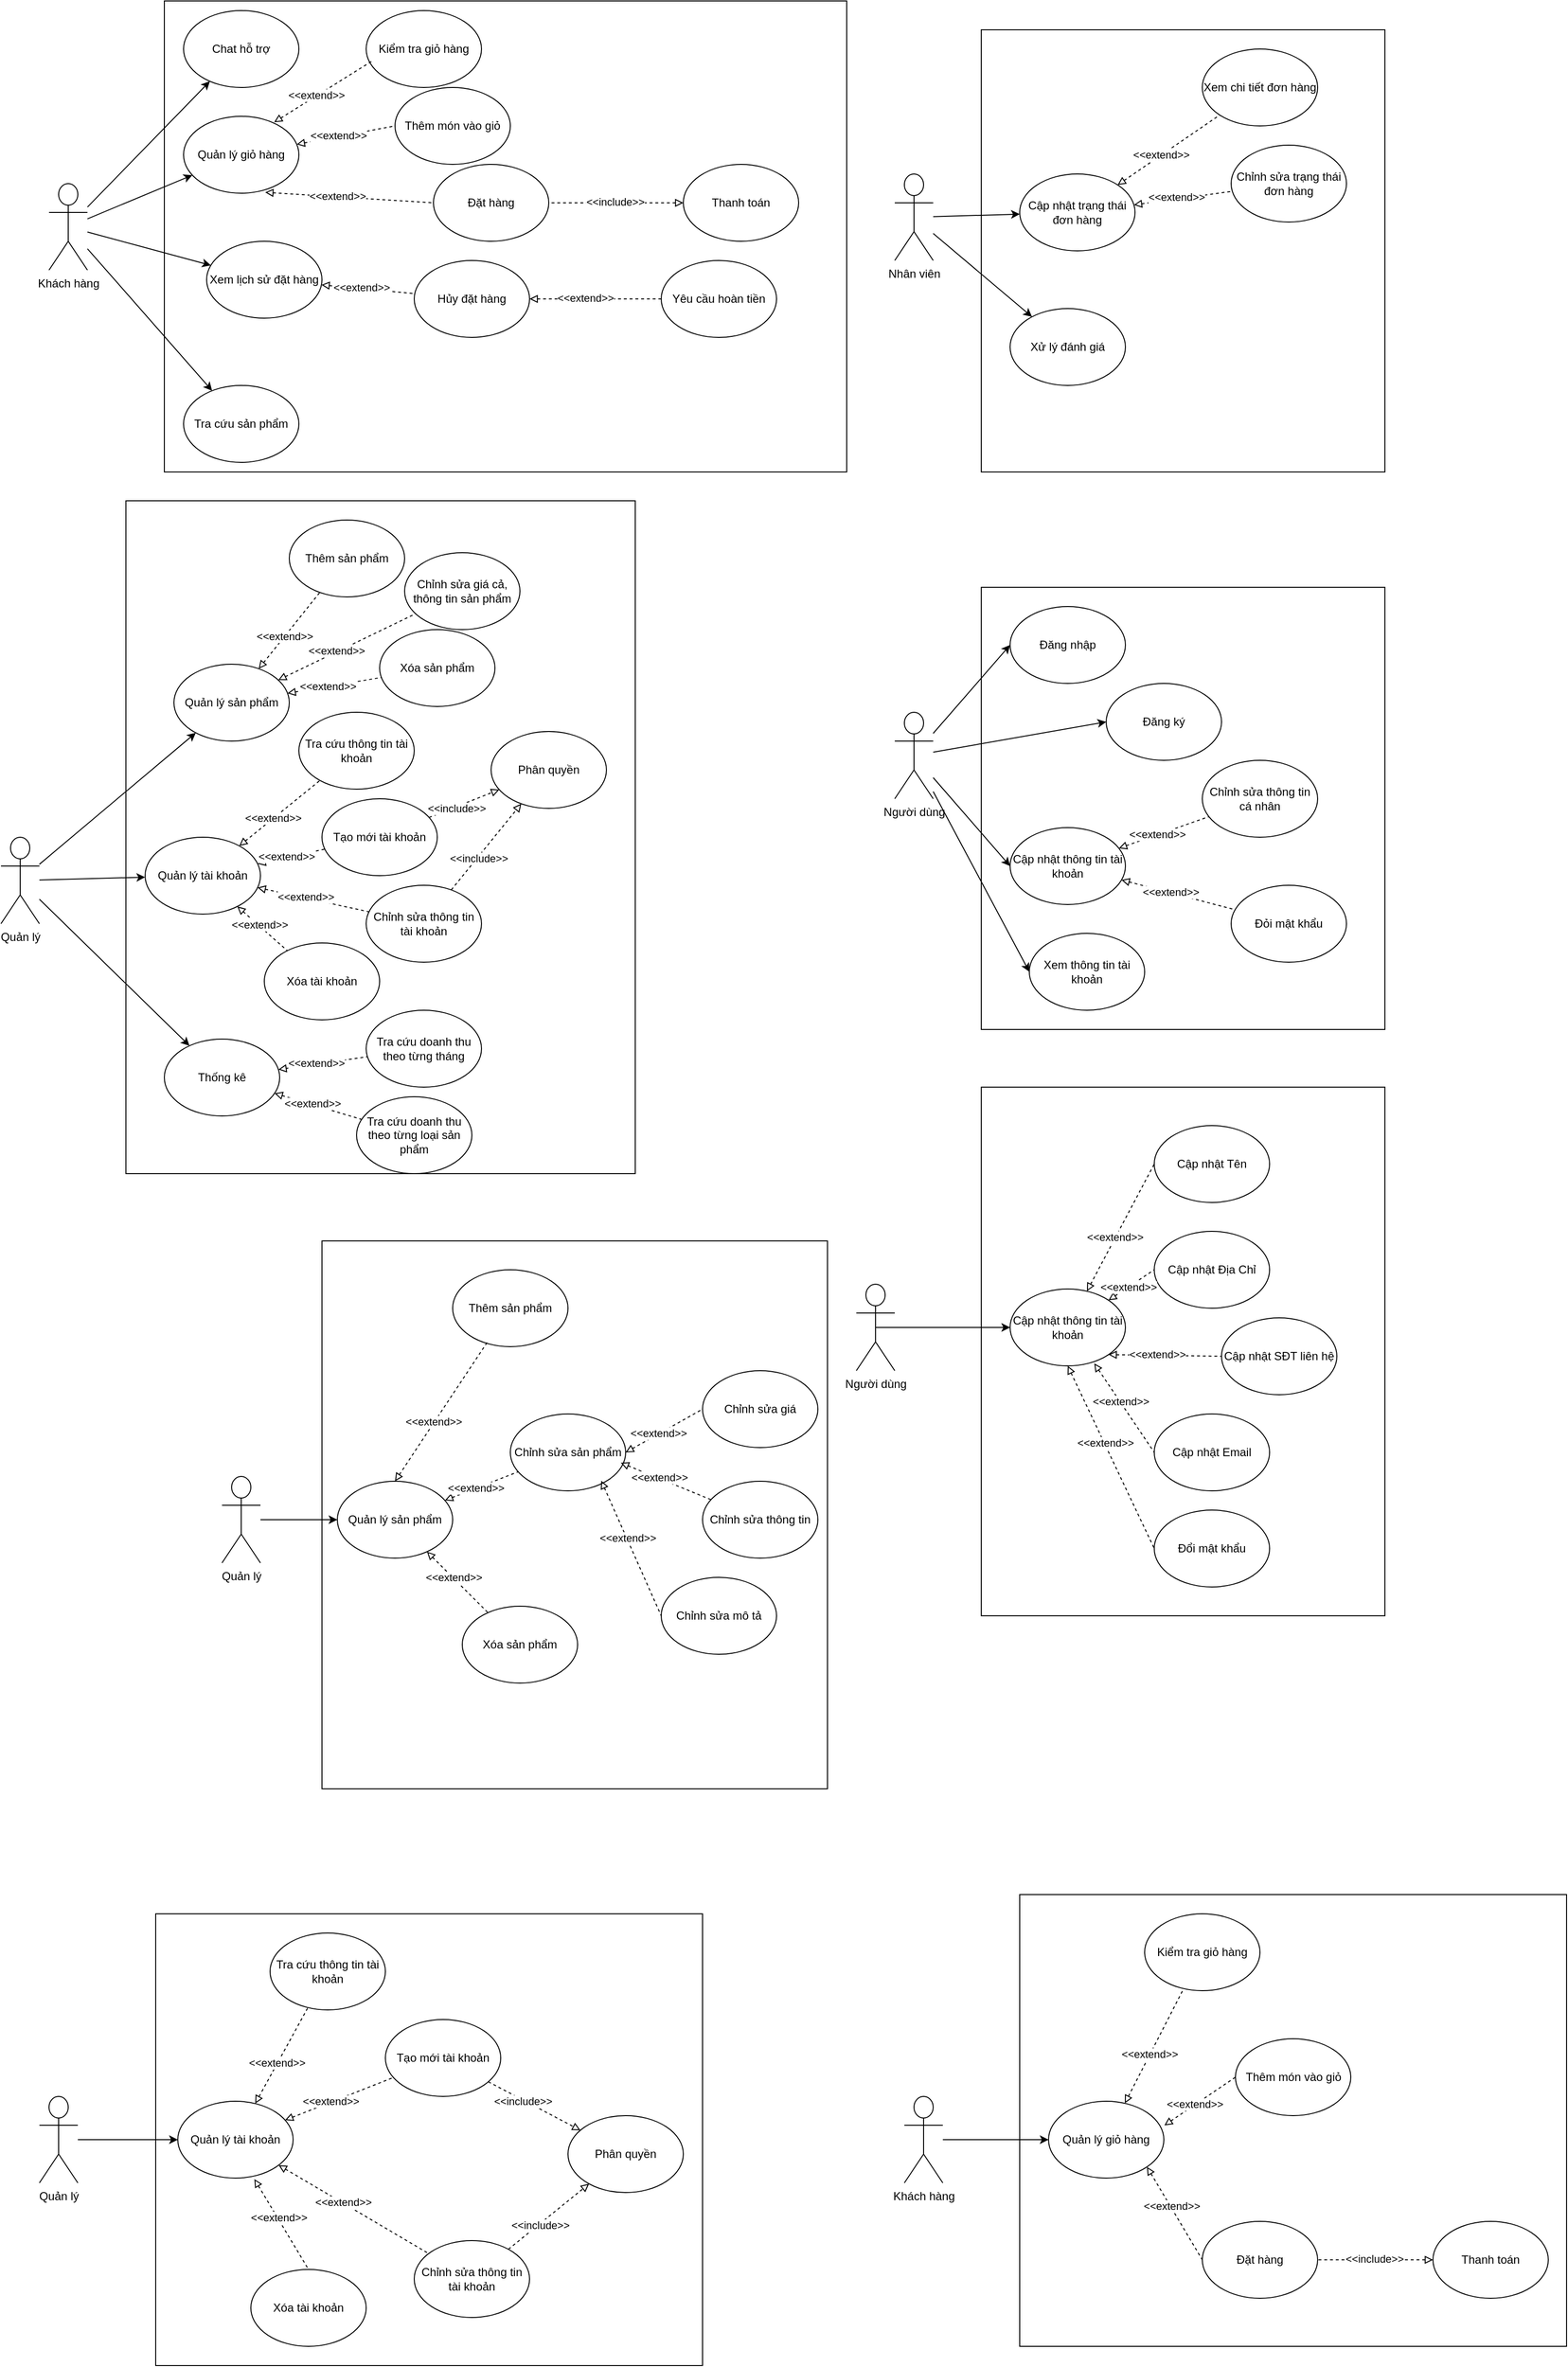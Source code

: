 <mxfile version="26.2.15">
  <diagram name="Trang-1" id="DJT2xtwVUl9QMQ8YE9GH">
    <mxGraphModel dx="1418" dy="824" grid="1" gridSize="10" guides="1" tooltips="1" connect="1" arrows="1" fold="1" page="1" pageScale="1" pageWidth="827" pageHeight="1169" math="0" shadow="0">
      <root>
        <mxCell id="0" />
        <mxCell id="1" parent="0" />
        <mxCell id="-icwGr_zw0dmd62KfwC7-1" value="" style="rounded=0;whiteSpace=wrap;html=1;" parent="1" vertex="1">
          <mxGeometry x="190" y="1100" width="710" height="490" as="geometry" />
        </mxCell>
        <mxCell id="RLjSx2qZmGSPqKxrJhln-1" value="Chat hỗ trợ" style="ellipse;whiteSpace=wrap;html=1;" parent="1" vertex="1">
          <mxGeometry x="210" y="1110" width="120" height="80" as="geometry" />
        </mxCell>
        <mxCell id="1CTWuSR27rTrCwBFEvZW-5" style="rounded=0;orthogonalLoop=1;jettySize=auto;html=1;" parent="1" source="1CTWuSR27rTrCwBFEvZW-2" target="RLjSx2qZmGSPqKxrJhln-1" edge="1">
          <mxGeometry relative="1" as="geometry" />
        </mxCell>
        <mxCell id="1CTWuSR27rTrCwBFEvZW-2" value="Khách hàng" style="shape=umlActor;verticalLabelPosition=bottom;verticalAlign=top;html=1;outlineConnect=0;" parent="1" vertex="1">
          <mxGeometry x="70" y="1290" width="40" height="90" as="geometry" />
        </mxCell>
        <mxCell id="1CTWuSR27rTrCwBFEvZW-6" value="Kiểm tra giỏ hàng" style="ellipse;whiteSpace=wrap;html=1;" parent="1" vertex="1">
          <mxGeometry x="400" y="1110" width="120" height="80" as="geometry" />
        </mxCell>
        <mxCell id="1CTWuSR27rTrCwBFEvZW-8" value="Quản lý giỏ hàng" style="ellipse;whiteSpace=wrap;html=1;" parent="1" vertex="1">
          <mxGeometry x="210" y="1220" width="120" height="80" as="geometry" />
        </mxCell>
        <mxCell id="1CTWuSR27rTrCwBFEvZW-9" value="Xem lịch sử đặt hàng" style="ellipse;whiteSpace=wrap;html=1;" parent="1" vertex="1">
          <mxGeometry x="234" y="1350" width="120" height="80" as="geometry" />
        </mxCell>
        <mxCell id="1CTWuSR27rTrCwBFEvZW-10" value="Tra cứu sản phẩm" style="ellipse;whiteSpace=wrap;html=1;" parent="1" vertex="1">
          <mxGeometry x="210" y="1500" width="120" height="80" as="geometry" />
        </mxCell>
        <mxCell id="1CTWuSR27rTrCwBFEvZW-11" value="Thêm món vào giỏ" style="ellipse;whiteSpace=wrap;html=1;" parent="1" vertex="1">
          <mxGeometry x="430" y="1190" width="120" height="80" as="geometry" />
        </mxCell>
        <mxCell id="1CTWuSR27rTrCwBFEvZW-12" style="rounded=0;orthogonalLoop=1;jettySize=auto;html=1;" parent="1" source="1CTWuSR27rTrCwBFEvZW-2" target="1CTWuSR27rTrCwBFEvZW-10" edge="1">
          <mxGeometry relative="1" as="geometry">
            <mxPoint x="120" y="1334" as="sourcePoint" />
            <mxPoint x="284" y="1244" as="targetPoint" />
          </mxGeometry>
        </mxCell>
        <mxCell id="1CTWuSR27rTrCwBFEvZW-14" style="rounded=0;orthogonalLoop=1;jettySize=auto;html=1;" parent="1" source="1CTWuSR27rTrCwBFEvZW-2" target="1CTWuSR27rTrCwBFEvZW-9" edge="1">
          <mxGeometry relative="1" as="geometry">
            <mxPoint x="120" y="1343" as="sourcePoint" />
            <mxPoint x="271" y="1326" as="targetPoint" />
          </mxGeometry>
        </mxCell>
        <mxCell id="1CTWuSR27rTrCwBFEvZW-23" value="" style="rounded=0;orthogonalLoop=1;jettySize=auto;html=1;" parent="1" source="1CTWuSR27rTrCwBFEvZW-2" target="1CTWuSR27rTrCwBFEvZW-8" edge="1">
          <mxGeometry relative="1" as="geometry">
            <mxPoint x="110" y="1334" as="sourcePoint" />
            <mxPoint x="390" y="1314" as="targetPoint" />
          </mxGeometry>
        </mxCell>
        <mxCell id="1CTWuSR27rTrCwBFEvZW-22" value="Đặt hàng" style="ellipse;whiteSpace=wrap;html=1;" parent="1" vertex="1">
          <mxGeometry x="470" y="1270" width="120" height="80" as="geometry" />
        </mxCell>
        <mxCell id="1CTWuSR27rTrCwBFEvZW-28" value="" style="rounded=0;whiteSpace=wrap;html=1;" parent="1" vertex="1">
          <mxGeometry x="150" y="1620" width="530" height="700" as="geometry" />
        </mxCell>
        <mxCell id="1CTWuSR27rTrCwBFEvZW-31" value="Quản lý" style="shape=umlActor;verticalLabelPosition=bottom;verticalAlign=top;html=1;outlineConnect=0;" parent="1" vertex="1">
          <mxGeometry x="20" y="1970" width="40" height="90" as="geometry" />
        </mxCell>
        <mxCell id="1CTWuSR27rTrCwBFEvZW-32" value="Tra cứu thông tin tài khoản" style="ellipse;whiteSpace=wrap;html=1;" parent="1" vertex="1">
          <mxGeometry x="330" y="1840" width="120" height="80" as="geometry" />
        </mxCell>
        <mxCell id="1CTWuSR27rTrCwBFEvZW-33" value="Chỉnh sửa thông tin tài khoản" style="ellipse;whiteSpace=wrap;html=1;" parent="1" vertex="1">
          <mxGeometry x="400" y="2020" width="120" height="80" as="geometry" />
        </mxCell>
        <mxCell id="1CTWuSR27rTrCwBFEvZW-34" value="Quản lý tài khoản" style="ellipse;whiteSpace=wrap;html=1;" parent="1" vertex="1">
          <mxGeometry x="170" y="1970" width="120" height="80" as="geometry" />
        </mxCell>
        <mxCell id="1CTWuSR27rTrCwBFEvZW-36" value="Thống kê" style="ellipse;whiteSpace=wrap;html=1;" parent="1" vertex="1">
          <mxGeometry x="190" y="2180" width="120" height="80" as="geometry" />
        </mxCell>
        <mxCell id="1CTWuSR27rTrCwBFEvZW-37" value="Tạo mới tài khoản" style="ellipse;whiteSpace=wrap;html=1;" parent="1" vertex="1">
          <mxGeometry x="354" y="1930" width="120" height="80" as="geometry" />
        </mxCell>
        <mxCell id="1CTWuSR27rTrCwBFEvZW-38" style="rounded=0;orthogonalLoop=1;jettySize=auto;html=1;" parent="1" source="1CTWuSR27rTrCwBFEvZW-31" target="1CTWuSR27rTrCwBFEvZW-36" edge="1">
          <mxGeometry relative="1" as="geometry">
            <mxPoint x="120" y="1824" as="sourcePoint" />
            <mxPoint x="284" y="1734" as="targetPoint" />
          </mxGeometry>
        </mxCell>
        <mxCell id="1CTWuSR27rTrCwBFEvZW-48" value="" style="rounded=0;orthogonalLoop=1;jettySize=auto;html=1;" parent="1" source="1CTWuSR27rTrCwBFEvZW-31" target="1CTWuSR27rTrCwBFEvZW-34" edge="1">
          <mxGeometry relative="1" as="geometry">
            <mxPoint x="110" y="1824" as="sourcePoint" />
            <mxPoint x="390" y="1804" as="targetPoint" />
          </mxGeometry>
        </mxCell>
        <mxCell id="1CTWuSR27rTrCwBFEvZW-49" value="Xóa tài khoản" style="ellipse;whiteSpace=wrap;html=1;" parent="1" vertex="1">
          <mxGeometry x="294" y="2080" width="120" height="80" as="geometry" />
        </mxCell>
        <mxCell id="1CTWuSR27rTrCwBFEvZW-50" value="Phân quyền" style="ellipse;whiteSpace=wrap;html=1;" parent="1" vertex="1">
          <mxGeometry x="530" y="1860" width="120" height="80" as="geometry" />
        </mxCell>
        <mxCell id="1CTWuSR27rTrCwBFEvZW-53" value="" style="rounded=0;whiteSpace=wrap;html=1;" parent="1" vertex="1">
          <mxGeometry x="1040" y="1130" width="420" height="460" as="geometry" />
        </mxCell>
        <mxCell id="1CTWuSR27rTrCwBFEvZW-56" value="Nhân viên" style="shape=umlActor;verticalLabelPosition=bottom;verticalAlign=top;html=1;outlineConnect=0;" parent="1" vertex="1">
          <mxGeometry x="950" y="1280" width="40" height="90" as="geometry" />
        </mxCell>
        <mxCell id="1CTWuSR27rTrCwBFEvZW-57" value="Xem chi tiết đơn hàng" style="ellipse;whiteSpace=wrap;html=1;" parent="1" vertex="1">
          <mxGeometry x="1270" y="1150" width="120" height="80" as="geometry" />
        </mxCell>
        <mxCell id="1CTWuSR27rTrCwBFEvZW-59" value="Cập nhật trạng thái đơn hàng" style="ellipse;whiteSpace=wrap;html=1;" parent="1" vertex="1">
          <mxGeometry x="1080" y="1280" width="120" height="80" as="geometry" />
        </mxCell>
        <mxCell id="1CTWuSR27rTrCwBFEvZW-60" value="Xử lý đánh giá" style="ellipse;whiteSpace=wrap;html=1;" parent="1" vertex="1">
          <mxGeometry x="1070" y="1420" width="120" height="80" as="geometry" />
        </mxCell>
        <mxCell id="1CTWuSR27rTrCwBFEvZW-62" value="Chỉnh sửa trạng thái đơn hàng" style="ellipse;whiteSpace=wrap;html=1;" parent="1" vertex="1">
          <mxGeometry x="1300" y="1250" width="120" height="80" as="geometry" />
        </mxCell>
        <mxCell id="1CTWuSR27rTrCwBFEvZW-66" style="rounded=0;orthogonalLoop=1;jettySize=auto;html=1;" parent="1" source="1CTWuSR27rTrCwBFEvZW-56" target="1CTWuSR27rTrCwBFEvZW-60" edge="1">
          <mxGeometry relative="1" as="geometry">
            <mxPoint x="1000" y="1333" as="sourcePoint" />
            <mxPoint x="1151" y="1316" as="targetPoint" />
          </mxGeometry>
        </mxCell>
        <mxCell id="1CTWuSR27rTrCwBFEvZW-67" style="rounded=0;orthogonalLoop=1;jettySize=auto;html=1;endArrow=none;endFill=0;dashed=1;startArrow=block;startFill=0;" parent="1" source="1CTWuSR27rTrCwBFEvZW-59" target="1CTWuSR27rTrCwBFEvZW-57" edge="1">
          <mxGeometry relative="1" as="geometry">
            <mxPoint x="1010" y="1343" as="sourcePoint" />
            <mxPoint x="1161" y="1326" as="targetPoint" />
          </mxGeometry>
        </mxCell>
        <mxCell id="1CTWuSR27rTrCwBFEvZW-68" value="&amp;lt;&amp;lt;extend&amp;gt;&amp;gt;" style="edgeLabel;html=1;align=center;verticalAlign=middle;resizable=0;points=[];" parent="1CTWuSR27rTrCwBFEvZW-67" vertex="1" connectable="0">
          <mxGeometry x="-0.151" y="1" relative="1" as="geometry">
            <mxPoint as="offset" />
          </mxGeometry>
        </mxCell>
        <mxCell id="1CTWuSR27rTrCwBFEvZW-69" style="rounded=0;orthogonalLoop=1;jettySize=auto;html=1;endArrow=none;endFill=0;dashed=1;startArrow=block;startFill=0;" parent="1" source="1CTWuSR27rTrCwBFEvZW-59" target="1CTWuSR27rTrCwBFEvZW-62" edge="1">
          <mxGeometry relative="1" as="geometry">
            <mxPoint x="1266" y="1296" as="sourcePoint" />
            <mxPoint x="1308" y="1285" as="targetPoint" />
          </mxGeometry>
        </mxCell>
        <mxCell id="1CTWuSR27rTrCwBFEvZW-70" value="&amp;lt;&amp;lt;extend&amp;gt;&amp;gt;" style="edgeLabel;html=1;align=center;verticalAlign=middle;resizable=0;points=[];" parent="1CTWuSR27rTrCwBFEvZW-69" vertex="1" connectable="0">
          <mxGeometry x="-0.143" y="2" relative="1" as="geometry">
            <mxPoint as="offset" />
          </mxGeometry>
        </mxCell>
        <mxCell id="1CTWuSR27rTrCwBFEvZW-73" value="" style="rounded=0;orthogonalLoop=1;jettySize=auto;html=1;" parent="1" source="1CTWuSR27rTrCwBFEvZW-56" target="1CTWuSR27rTrCwBFEvZW-59" edge="1">
          <mxGeometry relative="1" as="geometry">
            <mxPoint x="990" y="1324" as="sourcePoint" />
            <mxPoint x="1270" y="1304" as="targetPoint" />
          </mxGeometry>
        </mxCell>
        <mxCell id="1CTWuSR27rTrCwBFEvZW-78" value="Thêm sản phẩm" style="ellipse;whiteSpace=wrap;html=1;" parent="1" vertex="1">
          <mxGeometry x="320" y="1640" width="120" height="80" as="geometry" />
        </mxCell>
        <mxCell id="1CTWuSR27rTrCwBFEvZW-80" value="Quản lý sản phẩm" style="ellipse;whiteSpace=wrap;html=1;" parent="1" vertex="1">
          <mxGeometry x="200" y="1790" width="120" height="80" as="geometry" />
        </mxCell>
        <mxCell id="1CTWuSR27rTrCwBFEvZW-81" value="Xóa sản phẩm" style="ellipse;whiteSpace=wrap;html=1;" parent="1" vertex="1">
          <mxGeometry x="414" y="1754" width="120" height="80" as="geometry" />
        </mxCell>
        <mxCell id="1CTWuSR27rTrCwBFEvZW-84" style="rounded=0;orthogonalLoop=1;jettySize=auto;html=1;endArrow=none;endFill=0;dashed=1;startArrow=block;startFill=0;" parent="1" source="1CTWuSR27rTrCwBFEvZW-80" target="1CTWuSR27rTrCwBFEvZW-78" edge="1">
          <mxGeometry relative="1" as="geometry">
            <mxPoint x="120" y="1713" as="sourcePoint" />
            <mxPoint x="271" y="1696" as="targetPoint" />
          </mxGeometry>
        </mxCell>
        <mxCell id="1CTWuSR27rTrCwBFEvZW-85" value="&amp;lt;&amp;lt;extend&amp;gt;&amp;gt;" style="edgeLabel;html=1;align=center;verticalAlign=middle;resizable=0;points=[];" parent="1CTWuSR27rTrCwBFEvZW-84" vertex="1" connectable="0">
          <mxGeometry x="-0.151" y="1" relative="1" as="geometry">
            <mxPoint as="offset" />
          </mxGeometry>
        </mxCell>
        <mxCell id="1CTWuSR27rTrCwBFEvZW-90" value="Chỉnh sửa giá cả, thông tin sản phẩm" style="ellipse;whiteSpace=wrap;html=1;" parent="1" vertex="1">
          <mxGeometry x="440" y="1674" width="120" height="80" as="geometry" />
        </mxCell>
        <mxCell id="1CTWuSR27rTrCwBFEvZW-94" value="" style="rounded=0;orthogonalLoop=1;jettySize=auto;html=1;" parent="1" source="1CTWuSR27rTrCwBFEvZW-31" target="1CTWuSR27rTrCwBFEvZW-80" edge="1">
          <mxGeometry relative="1" as="geometry">
            <mxPoint x="70" y="2026" as="sourcePoint" />
            <mxPoint x="200" y="2036" as="targetPoint" />
          </mxGeometry>
        </mxCell>
        <mxCell id="1CTWuSR27rTrCwBFEvZW-97" style="rounded=0;orthogonalLoop=1;jettySize=auto;html=1;endArrow=none;endFill=0;dashed=1;startArrow=block;startFill=0;" parent="1" source="1CTWuSR27rTrCwBFEvZW-80" target="1CTWuSR27rTrCwBFEvZW-90" edge="1">
          <mxGeometry relative="1" as="geometry">
            <mxPoint x="303" y="1777" as="sourcePoint" />
            <mxPoint x="357" y="1723" as="targetPoint" />
          </mxGeometry>
        </mxCell>
        <mxCell id="1CTWuSR27rTrCwBFEvZW-98" value="&amp;lt;&amp;lt;extend&amp;gt;&amp;gt;" style="edgeLabel;html=1;align=center;verticalAlign=middle;resizable=0;points=[];" parent="1CTWuSR27rTrCwBFEvZW-97" vertex="1" connectable="0">
          <mxGeometry x="-0.151" y="1" relative="1" as="geometry">
            <mxPoint as="offset" />
          </mxGeometry>
        </mxCell>
        <mxCell id="1CTWuSR27rTrCwBFEvZW-99" style="rounded=0;orthogonalLoop=1;jettySize=auto;html=1;endArrow=none;endFill=0;dashed=1;startArrow=block;startFill=0;" parent="1" source="1CTWuSR27rTrCwBFEvZW-80" target="1CTWuSR27rTrCwBFEvZW-81" edge="1">
          <mxGeometry relative="1" as="geometry">
            <mxPoint x="323" y="1791" as="sourcePoint" />
            <mxPoint x="457" y="1743" as="targetPoint" />
          </mxGeometry>
        </mxCell>
        <mxCell id="1CTWuSR27rTrCwBFEvZW-100" value="&amp;lt;&amp;lt;extend&amp;gt;&amp;gt;" style="edgeLabel;html=1;align=center;verticalAlign=middle;resizable=0;points=[];" parent="1CTWuSR27rTrCwBFEvZW-99" vertex="1" connectable="0">
          <mxGeometry x="-0.151" y="1" relative="1" as="geometry">
            <mxPoint as="offset" />
          </mxGeometry>
        </mxCell>
        <mxCell id="1CTWuSR27rTrCwBFEvZW-101" style="rounded=0;orthogonalLoop=1;jettySize=auto;html=1;endArrow=none;endFill=0;dashed=1;startArrow=block;startFill=0;" parent="1" source="1CTWuSR27rTrCwBFEvZW-34" target="1CTWuSR27rTrCwBFEvZW-32" edge="1">
          <mxGeometry relative="1" as="geometry">
            <mxPoint x="330" y="1809" as="sourcePoint" />
            <mxPoint x="424" y="1806" as="targetPoint" />
          </mxGeometry>
        </mxCell>
        <mxCell id="1CTWuSR27rTrCwBFEvZW-102" value="&amp;lt;&amp;lt;extend&amp;gt;&amp;gt;" style="edgeLabel;html=1;align=center;verticalAlign=middle;resizable=0;points=[];" parent="1CTWuSR27rTrCwBFEvZW-101" vertex="1" connectable="0">
          <mxGeometry x="-0.151" y="1" relative="1" as="geometry">
            <mxPoint as="offset" />
          </mxGeometry>
        </mxCell>
        <mxCell id="1CTWuSR27rTrCwBFEvZW-103" style="rounded=0;orthogonalLoop=1;jettySize=auto;html=1;endArrow=none;endFill=0;dashed=1;startArrow=block;startFill=0;" parent="1" source="1CTWuSR27rTrCwBFEvZW-34" target="1CTWuSR27rTrCwBFEvZW-37" edge="1">
          <mxGeometry relative="1" as="geometry">
            <mxPoint x="317" y="1979" as="sourcePoint" />
            <mxPoint x="393" y="1915" as="targetPoint" />
          </mxGeometry>
        </mxCell>
        <mxCell id="1CTWuSR27rTrCwBFEvZW-104" value="&amp;lt;&amp;lt;extend&amp;gt;&amp;gt;" style="edgeLabel;html=1;align=center;verticalAlign=middle;resizable=0;points=[];" parent="1CTWuSR27rTrCwBFEvZW-103" vertex="1" connectable="0">
          <mxGeometry x="-0.151" y="1" relative="1" as="geometry">
            <mxPoint as="offset" />
          </mxGeometry>
        </mxCell>
        <mxCell id="1CTWuSR27rTrCwBFEvZW-105" style="rounded=0;orthogonalLoop=1;jettySize=auto;html=1;endArrow=none;endFill=0;dashed=1;startArrow=block;startFill=0;" parent="1" source="1CTWuSR27rTrCwBFEvZW-34" target="1CTWuSR27rTrCwBFEvZW-49" edge="1">
          <mxGeometry relative="1" as="geometry">
            <mxPoint x="333" y="1991" as="sourcePoint" />
            <mxPoint x="507" y="1929" as="targetPoint" />
          </mxGeometry>
        </mxCell>
        <mxCell id="1CTWuSR27rTrCwBFEvZW-106" value="&amp;lt;&amp;lt;extend&amp;gt;&amp;gt;" style="edgeLabel;html=1;align=center;verticalAlign=middle;resizable=0;points=[];" parent="1CTWuSR27rTrCwBFEvZW-105" vertex="1" connectable="0">
          <mxGeometry x="-0.151" y="1" relative="1" as="geometry">
            <mxPoint as="offset" />
          </mxGeometry>
        </mxCell>
        <mxCell id="1CTWuSR27rTrCwBFEvZW-107" style="rounded=0;orthogonalLoop=1;jettySize=auto;html=1;endArrow=none;endFill=0;dashed=1;startArrow=block;startFill=0;" parent="1" source="1CTWuSR27rTrCwBFEvZW-34" target="1CTWuSR27rTrCwBFEvZW-33" edge="1">
          <mxGeometry relative="1" as="geometry">
            <mxPoint x="320" y="2040" as="sourcePoint" />
            <mxPoint x="400" y="2100" as="targetPoint" />
          </mxGeometry>
        </mxCell>
        <mxCell id="1CTWuSR27rTrCwBFEvZW-108" value="&amp;lt;&amp;lt;extend&amp;gt;&amp;gt;" style="edgeLabel;html=1;align=center;verticalAlign=middle;resizable=0;points=[];" parent="1CTWuSR27rTrCwBFEvZW-107" vertex="1" connectable="0">
          <mxGeometry x="-0.151" y="1" relative="1" as="geometry">
            <mxPoint as="offset" />
          </mxGeometry>
        </mxCell>
        <mxCell id="1CTWuSR27rTrCwBFEvZW-111" style="rounded=0;orthogonalLoop=1;jettySize=auto;html=1;endArrow=block;endFill=0;dashed=1;" parent="1" source="1CTWuSR27rTrCwBFEvZW-37" target="1CTWuSR27rTrCwBFEvZW-50" edge="1">
          <mxGeometry relative="1" as="geometry">
            <mxPoint x="324" y="1367" as="sourcePoint" />
            <mxPoint x="386" y="1463" as="targetPoint" />
          </mxGeometry>
        </mxCell>
        <mxCell id="1CTWuSR27rTrCwBFEvZW-112" value="&amp;lt;&amp;lt;include&amp;gt;&amp;gt;" style="edgeLabel;html=1;align=center;verticalAlign=middle;resizable=0;points=[];" parent="1CTWuSR27rTrCwBFEvZW-111" vertex="1" connectable="0">
          <mxGeometry x="-0.24" y="-1" relative="1" as="geometry">
            <mxPoint as="offset" />
          </mxGeometry>
        </mxCell>
        <mxCell id="1CTWuSR27rTrCwBFEvZW-113" style="rounded=0;orthogonalLoop=1;jettySize=auto;html=1;endArrow=block;endFill=0;dashed=1;" parent="1" source="1CTWuSR27rTrCwBFEvZW-33" target="1CTWuSR27rTrCwBFEvZW-50" edge="1">
          <mxGeometry relative="1" as="geometry">
            <mxPoint x="476" y="1960" as="sourcePoint" />
            <mxPoint x="549" y="1931" as="targetPoint" />
          </mxGeometry>
        </mxCell>
        <mxCell id="1CTWuSR27rTrCwBFEvZW-114" value="&amp;lt;&amp;lt;include&amp;gt;&amp;gt;" style="edgeLabel;html=1;align=center;verticalAlign=middle;resizable=0;points=[];" parent="1CTWuSR27rTrCwBFEvZW-113" vertex="1" connectable="0">
          <mxGeometry x="-0.24" y="-1" relative="1" as="geometry">
            <mxPoint as="offset" />
          </mxGeometry>
        </mxCell>
        <mxCell id="1CTWuSR27rTrCwBFEvZW-118" value="Tra cứu doanh thu theo từng tháng" style="ellipse;whiteSpace=wrap;html=1;" parent="1" vertex="1">
          <mxGeometry x="400" y="2150" width="120" height="80" as="geometry" />
        </mxCell>
        <mxCell id="1CTWuSR27rTrCwBFEvZW-119" value="Tra cứu doanh thu theo từng loại sản phẩm" style="ellipse;whiteSpace=wrap;html=1;" parent="1" vertex="1">
          <mxGeometry x="390" y="2240" width="120" height="80" as="geometry" />
        </mxCell>
        <mxCell id="1CTWuSR27rTrCwBFEvZW-120" style="rounded=0;orthogonalLoop=1;jettySize=auto;html=1;endArrow=none;endFill=0;dashed=1;startArrow=block;startFill=0;" parent="1" source="1CTWuSR27rTrCwBFEvZW-36" target="1CTWuSR27rTrCwBFEvZW-118" edge="1">
          <mxGeometry relative="1" as="geometry">
            <mxPoint x="276" y="2052" as="sourcePoint" />
            <mxPoint x="328" y="2098" as="targetPoint" />
          </mxGeometry>
        </mxCell>
        <mxCell id="1CTWuSR27rTrCwBFEvZW-121" value="&amp;lt;&amp;lt;extend&amp;gt;&amp;gt;" style="edgeLabel;html=1;align=center;verticalAlign=middle;resizable=0;points=[];" parent="1CTWuSR27rTrCwBFEvZW-120" vertex="1" connectable="0">
          <mxGeometry x="-0.151" y="1" relative="1" as="geometry">
            <mxPoint as="offset" />
          </mxGeometry>
        </mxCell>
        <mxCell id="1CTWuSR27rTrCwBFEvZW-122" style="rounded=0;orthogonalLoop=1;jettySize=auto;html=1;endArrow=none;endFill=0;dashed=1;startArrow=block;startFill=0;" parent="1" source="1CTWuSR27rTrCwBFEvZW-36" target="1CTWuSR27rTrCwBFEvZW-119" edge="1">
          <mxGeometry relative="1" as="geometry">
            <mxPoint x="319" y="2222" as="sourcePoint" />
            <mxPoint x="411" y="2208" as="targetPoint" />
          </mxGeometry>
        </mxCell>
        <mxCell id="1CTWuSR27rTrCwBFEvZW-123" value="&amp;lt;&amp;lt;extend&amp;gt;&amp;gt;" style="edgeLabel;html=1;align=center;verticalAlign=middle;resizable=0;points=[];" parent="1CTWuSR27rTrCwBFEvZW-122" vertex="1" connectable="0">
          <mxGeometry x="-0.151" y="1" relative="1" as="geometry">
            <mxPoint as="offset" />
          </mxGeometry>
        </mxCell>
        <mxCell id="1CTWuSR27rTrCwBFEvZW-125" value="Hủy đặt hàng" style="ellipse;whiteSpace=wrap;html=1;" parent="1" vertex="1">
          <mxGeometry x="450" y="1370" width="120" height="80" as="geometry" />
        </mxCell>
        <mxCell id="1CTWuSR27rTrCwBFEvZW-126" value="Yêu cầu hoàn tiền" style="ellipse;whiteSpace=wrap;html=1;" parent="1" vertex="1">
          <mxGeometry x="707" y="1370" width="120" height="80" as="geometry" />
        </mxCell>
        <mxCell id="1CTWuSR27rTrCwBFEvZW-127" style="rounded=0;orthogonalLoop=1;jettySize=auto;html=1;endArrow=none;endFill=0;dashed=1;startArrow=block;startFill=0;exitX=1;exitY=0.5;exitDx=0;exitDy=0;" parent="1" source="1CTWuSR27rTrCwBFEvZW-125" target="1CTWuSR27rTrCwBFEvZW-126" edge="1">
          <mxGeometry relative="1" as="geometry">
            <mxPoint x="298" y="1805" as="sourcePoint" />
            <mxPoint x="362" y="1725" as="targetPoint" />
          </mxGeometry>
        </mxCell>
        <mxCell id="1CTWuSR27rTrCwBFEvZW-128" value="&amp;lt;&amp;lt;extend&amp;gt;&amp;gt;" style="edgeLabel;html=1;align=center;verticalAlign=middle;resizable=0;points=[];" parent="1CTWuSR27rTrCwBFEvZW-127" vertex="1" connectable="0">
          <mxGeometry x="-0.151" y="1" relative="1" as="geometry">
            <mxPoint as="offset" />
          </mxGeometry>
        </mxCell>
        <mxCell id="1CTWuSR27rTrCwBFEvZW-129" style="rounded=0;orthogonalLoop=1;jettySize=auto;html=1;endArrow=none;endFill=0;dashed=1;startArrow=block;startFill=0;" parent="1" source="1CTWuSR27rTrCwBFEvZW-9" target="1CTWuSR27rTrCwBFEvZW-125" edge="1">
          <mxGeometry relative="1" as="geometry">
            <mxPoint x="298" y="1805" as="sourcePoint" />
            <mxPoint x="362" y="1725" as="targetPoint" />
          </mxGeometry>
        </mxCell>
        <mxCell id="1CTWuSR27rTrCwBFEvZW-130" value="&amp;lt;&amp;lt;extend&amp;gt;&amp;gt;" style="edgeLabel;html=1;align=center;verticalAlign=middle;resizable=0;points=[];" parent="1CTWuSR27rTrCwBFEvZW-129" vertex="1" connectable="0">
          <mxGeometry x="-0.151" y="1" relative="1" as="geometry">
            <mxPoint as="offset" />
          </mxGeometry>
        </mxCell>
        <mxCell id="vfCknzr6ktltn8AiP9Yl-1" value="" style="rounded=0;whiteSpace=wrap;html=1;" vertex="1" parent="1">
          <mxGeometry x="1040" y="1710" width="420" height="460" as="geometry" />
        </mxCell>
        <mxCell id="vfCknzr6ktltn8AiP9Yl-2" value="Người dùng" style="shape=umlActor;verticalLabelPosition=bottom;verticalAlign=top;html=1;outlineConnect=0;" vertex="1" parent="1">
          <mxGeometry x="950" y="1840" width="40" height="90" as="geometry" />
        </mxCell>
        <mxCell id="vfCknzr6ktltn8AiP9Yl-3" value="Đăng nhập&lt;span style=&quot;color: rgba(0, 0, 0, 0); font-family: monospace; font-size: 0px; text-align: start; text-wrap-mode: nowrap;&quot;&gt;%3CmxGraphModel%3E%3Croot%3E%3CmxCell%20id%3D%220%22%2F%3E%3CmxCell%20id%3D%221%22%20parent%3D%220%22%2F%3E%3CmxCell%20id%3D%222%22%20value%3D%22Thao%20t%C3%A1c%20v%E1%BB%9Bi%20t%C3%A0i%20kho%E1%BA%A3n%22%20style%3D%22ellipse%3BwhiteSpace%3Dwrap%3Bhtml%3D1%3B%22%20vertex%3D%221%22%20parent%3D%221%22%3E%3CmxGeometry%20x%3D%221070%22%20y%3D%221420%22%20width%3D%22120%22%20height%3D%2280%22%20as%3D%22geometry%22%2F%3E%3C%2FmxCell%3E%3C%2Froot%3E%3C%2FmxGraphModel%3E&lt;/span&gt;" style="ellipse;whiteSpace=wrap;html=1;" vertex="1" parent="1">
          <mxGeometry x="1070" y="1730" width="120" height="80" as="geometry" />
        </mxCell>
        <mxCell id="vfCknzr6ktltn8AiP9Yl-4" value="Cập nhật thông tin tài khoản" style="ellipse;whiteSpace=wrap;html=1;" vertex="1" parent="1">
          <mxGeometry x="1070" y="1960" width="120" height="80" as="geometry" />
        </mxCell>
        <mxCell id="vfCknzr6ktltn8AiP9Yl-5" value="Đăng ký" style="ellipse;whiteSpace=wrap;html=1;" vertex="1" parent="1">
          <mxGeometry x="1170" y="1810" width="120" height="80" as="geometry" />
        </mxCell>
        <mxCell id="vfCknzr6ktltn8AiP9Yl-6" style="rounded=0;orthogonalLoop=1;jettySize=auto;html=1;entryX=0;entryY=0.5;entryDx=0;entryDy=0;" edge="1" parent="1" source="vfCknzr6ktltn8AiP9Yl-2" target="vfCknzr6ktltn8AiP9Yl-3">
          <mxGeometry relative="1" as="geometry">
            <mxPoint x="860" y="1900" as="sourcePoint" />
            <mxPoint x="970" y="1820" as="targetPoint" />
          </mxGeometry>
        </mxCell>
        <mxCell id="vfCknzr6ktltn8AiP9Yl-7" style="rounded=0;orthogonalLoop=1;jettySize=auto;html=1;entryX=0;entryY=0.5;entryDx=0;entryDy=0;" edge="1" parent="1" source="vfCknzr6ktltn8AiP9Yl-2" target="vfCknzr6ktltn8AiP9Yl-5">
          <mxGeometry relative="1" as="geometry">
            <mxPoint x="1000" y="1872" as="sourcePoint" />
            <mxPoint x="1080" y="1780" as="targetPoint" />
          </mxGeometry>
        </mxCell>
        <mxCell id="vfCknzr6ktltn8AiP9Yl-8" style="rounded=0;orthogonalLoop=1;jettySize=auto;html=1;entryX=0;entryY=0.5;entryDx=0;entryDy=0;" edge="1" parent="1" source="vfCknzr6ktltn8AiP9Yl-2" target="vfCknzr6ktltn8AiP9Yl-4">
          <mxGeometry relative="1" as="geometry">
            <mxPoint x="1000" y="1880" as="sourcePoint" />
            <mxPoint x="1180" y="1860" as="targetPoint" />
          </mxGeometry>
        </mxCell>
        <mxCell id="1CTWuSR27rTrCwBFEvZW-132" value="Chỉnh sửa thông tin cá nhân" style="ellipse;whiteSpace=wrap;html=1;" parent="1" vertex="1">
          <mxGeometry x="1270" y="1890" width="120" height="80" as="geometry" />
        </mxCell>
        <mxCell id="1CTWuSR27rTrCwBFEvZW-133" value="Đỏi mật khẩu" style="ellipse;whiteSpace=wrap;html=1;" parent="1" vertex="1">
          <mxGeometry x="1300" y="2020" width="120" height="80" as="geometry" />
        </mxCell>
        <mxCell id="1CTWuSR27rTrCwBFEvZW-134" style="rounded=0;orthogonalLoop=1;jettySize=auto;html=1;endArrow=none;endFill=0;dashed=1;startArrow=block;startFill=0;" parent="1" source="vfCknzr6ktltn8AiP9Yl-4" target="1CTWuSR27rTrCwBFEvZW-133" edge="1">
          <mxGeometry relative="1" as="geometry">
            <mxPoint x="1185.994" y="2014.37" as="sourcePoint" />
            <mxPoint x="1258" y="2325" as="targetPoint" />
          </mxGeometry>
        </mxCell>
        <mxCell id="1CTWuSR27rTrCwBFEvZW-135" value="&amp;lt;&amp;lt;extend&amp;gt;&amp;gt;" style="edgeLabel;html=1;align=center;verticalAlign=middle;resizable=0;points=[];" parent="1CTWuSR27rTrCwBFEvZW-134" vertex="1" connectable="0">
          <mxGeometry x="-0.151" y="1" relative="1" as="geometry">
            <mxPoint as="offset" />
          </mxGeometry>
        </mxCell>
        <mxCell id="1CTWuSR27rTrCwBFEvZW-136" style="rounded=0;orthogonalLoop=1;jettySize=auto;html=1;endArrow=none;endFill=0;dashed=1;startArrow=block;startFill=0;" parent="1" source="vfCknzr6ktltn8AiP9Yl-4" target="1CTWuSR27rTrCwBFEvZW-132" edge="1">
          <mxGeometry relative="1" as="geometry">
            <mxPoint x="1183.21" y="1981.517" as="sourcePoint" />
            <mxPoint x="1258" y="2325" as="targetPoint" />
          </mxGeometry>
        </mxCell>
        <mxCell id="1CTWuSR27rTrCwBFEvZW-137" value="&amp;lt;&amp;lt;extend&amp;gt;&amp;gt;" style="edgeLabel;html=1;align=center;verticalAlign=middle;resizable=0;points=[];" parent="1CTWuSR27rTrCwBFEvZW-136" vertex="1" connectable="0">
          <mxGeometry x="-0.151" y="1" relative="1" as="geometry">
            <mxPoint as="offset" />
          </mxGeometry>
        </mxCell>
        <mxCell id="vfCknzr6ktltn8AiP9Yl-11" value="Xem thông tin tài khoản" style="ellipse;whiteSpace=wrap;html=1;" vertex="1" parent="1">
          <mxGeometry x="1090" y="2070" width="120" height="80" as="geometry" />
        </mxCell>
        <mxCell id="vfCknzr6ktltn8AiP9Yl-12" style="rounded=0;orthogonalLoop=1;jettySize=auto;html=1;entryX=0;entryY=0.5;entryDx=0;entryDy=0;" edge="1" parent="1" source="vfCknzr6ktltn8AiP9Yl-2" target="vfCknzr6ktltn8AiP9Yl-11">
          <mxGeometry relative="1" as="geometry">
            <mxPoint x="1000" y="1918" as="sourcePoint" />
            <mxPoint x="1080" y="2010" as="targetPoint" />
          </mxGeometry>
        </mxCell>
        <mxCell id="vfCknzr6ktltn8AiP9Yl-13" value="Thanh toán" style="ellipse;whiteSpace=wrap;html=1;" vertex="1" parent="1">
          <mxGeometry x="730" y="1270" width="120" height="80" as="geometry" />
        </mxCell>
        <mxCell id="vfCknzr6ktltn8AiP9Yl-14" style="rounded=0;orthogonalLoop=1;jettySize=auto;html=1;dashed=1;strokeColor=default;startArrow=block;startFill=0;endArrow=none;exitX=0;exitY=0.5;exitDx=0;exitDy=0;entryX=1;entryY=0.5;entryDx=0;entryDy=0;" edge="1" parent="1" source="vfCknzr6ktltn8AiP9Yl-13" target="1CTWuSR27rTrCwBFEvZW-22">
          <mxGeometry relative="1" as="geometry">
            <mxPoint x="482" y="1309" as="sourcePoint" />
            <mxPoint x="338" y="1281" as="targetPoint" />
          </mxGeometry>
        </mxCell>
        <mxCell id="vfCknzr6ktltn8AiP9Yl-15" value="&amp;lt;&amp;lt;include&amp;gt;&amp;gt;" style="edgeLabel;html=1;align=center;verticalAlign=middle;resizable=0;points=[];" vertex="1" connectable="0" parent="vfCknzr6ktltn8AiP9Yl-14">
          <mxGeometry x="0.017" y="-1" relative="1" as="geometry">
            <mxPoint as="offset" />
          </mxGeometry>
        </mxCell>
        <mxCell id="vfCknzr6ktltn8AiP9Yl-17" value="" style="rounded=0;whiteSpace=wrap;html=1;" vertex="1" parent="1">
          <mxGeometry x="1040" y="2230" width="420" height="550" as="geometry" />
        </mxCell>
        <mxCell id="vfCknzr6ktltn8AiP9Yl-18" value="Người dùng" style="shape=umlActor;verticalLabelPosition=bottom;verticalAlign=top;html=1;outlineConnect=0;" vertex="1" parent="1">
          <mxGeometry x="910" y="2435" width="40" height="90" as="geometry" />
        </mxCell>
        <mxCell id="vfCknzr6ktltn8AiP9Yl-19" value="Cập nhật thông tin tài khoản" style="ellipse;whiteSpace=wrap;html=1;" vertex="1" parent="1">
          <mxGeometry x="1070" y="2440" width="120" height="80" as="geometry" />
        </mxCell>
        <mxCell id="vfCknzr6ktltn8AiP9Yl-20" value="Cập nhật Tên" style="ellipse;whiteSpace=wrap;html=1;" vertex="1" parent="1">
          <mxGeometry x="1220" y="2270" width="120" height="80" as="geometry" />
        </mxCell>
        <mxCell id="vfCknzr6ktltn8AiP9Yl-21" value="Cập nhật Địa Chỉ" style="ellipse;whiteSpace=wrap;html=1;" vertex="1" parent="1">
          <mxGeometry x="1220" y="2380" width="120" height="80" as="geometry" />
        </mxCell>
        <mxCell id="vfCknzr6ktltn8AiP9Yl-22" value="Cập nhật SĐT liên hệ" style="ellipse;whiteSpace=wrap;html=1;" vertex="1" parent="1">
          <mxGeometry x="1290" y="2470" width="120" height="80" as="geometry" />
        </mxCell>
        <mxCell id="vfCknzr6ktltn8AiP9Yl-23" value="Cập nhật Email" style="ellipse;whiteSpace=wrap;html=1;" vertex="1" parent="1">
          <mxGeometry x="1220" y="2570" width="120" height="80" as="geometry" />
        </mxCell>
        <mxCell id="vfCknzr6ktltn8AiP9Yl-24" value="Đổi mật khẩu" style="ellipse;whiteSpace=wrap;html=1;" vertex="1" parent="1">
          <mxGeometry x="1220" y="2670" width="120" height="80" as="geometry" />
        </mxCell>
        <mxCell id="vfCknzr6ktltn8AiP9Yl-25" style="rounded=0;orthogonalLoop=1;jettySize=auto;html=1;entryX=0;entryY=0.5;entryDx=0;entryDy=0;exitX=0.5;exitY=0.5;exitDx=0;exitDy=0;exitPerimeter=0;" edge="1" parent="1" source="vfCknzr6ktltn8AiP9Yl-18" target="vfCknzr6ktltn8AiP9Yl-19">
          <mxGeometry relative="1" as="geometry">
            <mxPoint x="930" y="2300" as="sourcePoint" />
            <mxPoint x="1030" y="2487" as="targetPoint" />
          </mxGeometry>
        </mxCell>
        <mxCell id="vfCknzr6ktltn8AiP9Yl-26" style="rounded=0;orthogonalLoop=1;jettySize=auto;html=1;endArrow=none;endFill=0;dashed=1;startArrow=block;startFill=0;entryX=0;entryY=0.5;entryDx=0;entryDy=0;" edge="1" parent="1" source="vfCknzr6ktltn8AiP9Yl-19" target="vfCknzr6ktltn8AiP9Yl-20">
          <mxGeometry relative="1" as="geometry">
            <mxPoint x="1082" y="2308" as="sourcePoint" />
            <mxPoint x="1200" y="2338" as="targetPoint" />
          </mxGeometry>
        </mxCell>
        <mxCell id="vfCknzr6ktltn8AiP9Yl-27" value="&amp;lt;&amp;lt;extend&amp;gt;&amp;gt;" style="edgeLabel;html=1;align=center;verticalAlign=middle;resizable=0;points=[];" vertex="1" connectable="0" parent="vfCknzr6ktltn8AiP9Yl-26">
          <mxGeometry x="-0.151" y="1" relative="1" as="geometry">
            <mxPoint as="offset" />
          </mxGeometry>
        </mxCell>
        <mxCell id="vfCknzr6ktltn8AiP9Yl-28" style="rounded=0;orthogonalLoop=1;jettySize=auto;html=1;endArrow=none;endFill=0;dashed=1;startArrow=block;startFill=0;entryX=0;entryY=0.5;entryDx=0;entryDy=0;" edge="1" parent="1" source="vfCknzr6ktltn8AiP9Yl-19" target="vfCknzr6ktltn8AiP9Yl-21">
          <mxGeometry relative="1" as="geometry">
            <mxPoint x="1160" y="2452" as="sourcePoint" />
            <mxPoint x="1230" y="2320" as="targetPoint" />
          </mxGeometry>
        </mxCell>
        <mxCell id="vfCknzr6ktltn8AiP9Yl-29" value="&amp;lt;&amp;lt;extend&amp;gt;&amp;gt;" style="edgeLabel;html=1;align=center;verticalAlign=middle;resizable=0;points=[];" vertex="1" connectable="0" parent="vfCknzr6ktltn8AiP9Yl-28">
          <mxGeometry x="-0.151" y="1" relative="1" as="geometry">
            <mxPoint as="offset" />
          </mxGeometry>
        </mxCell>
        <mxCell id="vfCknzr6ktltn8AiP9Yl-30" style="rounded=0;orthogonalLoop=1;jettySize=auto;html=1;endArrow=none;endFill=0;dashed=1;startArrow=block;startFill=0;entryX=0;entryY=0.5;entryDx=0;entryDy=0;exitX=1;exitY=1;exitDx=0;exitDy=0;" edge="1" parent="1" source="vfCknzr6ktltn8AiP9Yl-19" target="vfCknzr6ktltn8AiP9Yl-22">
          <mxGeometry relative="1" as="geometry">
            <mxPoint x="1182" y="2462" as="sourcePoint" />
            <mxPoint x="1230" y="2430" as="targetPoint" />
          </mxGeometry>
        </mxCell>
        <mxCell id="vfCknzr6ktltn8AiP9Yl-31" value="&amp;lt;&amp;lt;extend&amp;gt;&amp;gt;" style="edgeLabel;html=1;align=center;verticalAlign=middle;resizable=0;points=[];" vertex="1" connectable="0" parent="vfCknzr6ktltn8AiP9Yl-30">
          <mxGeometry x="-0.151" y="1" relative="1" as="geometry">
            <mxPoint as="offset" />
          </mxGeometry>
        </mxCell>
        <mxCell id="vfCknzr6ktltn8AiP9Yl-32" style="rounded=0;orthogonalLoop=1;jettySize=auto;html=1;endArrow=none;endFill=0;dashed=1;startArrow=block;startFill=0;entryX=0;entryY=0.5;entryDx=0;entryDy=0;exitX=0.73;exitY=0.968;exitDx=0;exitDy=0;exitPerimeter=0;" edge="1" parent="1" source="vfCknzr6ktltn8AiP9Yl-19" target="vfCknzr6ktltn8AiP9Yl-23">
          <mxGeometry relative="1" as="geometry">
            <mxPoint x="1182" y="2518" as="sourcePoint" />
            <mxPoint x="1248" y="2558" as="targetPoint" />
          </mxGeometry>
        </mxCell>
        <mxCell id="vfCknzr6ktltn8AiP9Yl-33" value="&amp;lt;&amp;lt;extend&amp;gt;&amp;gt;" style="edgeLabel;html=1;align=center;verticalAlign=middle;resizable=0;points=[];" vertex="1" connectable="0" parent="vfCknzr6ktltn8AiP9Yl-32">
          <mxGeometry x="-0.151" y="1" relative="1" as="geometry">
            <mxPoint as="offset" />
          </mxGeometry>
        </mxCell>
        <mxCell id="vfCknzr6ktltn8AiP9Yl-34" style="rounded=0;orthogonalLoop=1;jettySize=auto;html=1;endArrow=none;endFill=0;dashed=1;startArrow=block;startFill=0;entryX=0;entryY=0.5;entryDx=0;entryDy=0;exitX=0.5;exitY=1;exitDx=0;exitDy=0;" edge="1" parent="1" source="vfCknzr6ktltn8AiP9Yl-19" target="vfCknzr6ktltn8AiP9Yl-24">
          <mxGeometry relative="1" as="geometry">
            <mxPoint x="1168" y="2527" as="sourcePoint" />
            <mxPoint x="1230" y="2620" as="targetPoint" />
          </mxGeometry>
        </mxCell>
        <mxCell id="vfCknzr6ktltn8AiP9Yl-35" value="&amp;lt;&amp;lt;extend&amp;gt;&amp;gt;" style="edgeLabel;html=1;align=center;verticalAlign=middle;resizable=0;points=[];" vertex="1" connectable="0" parent="vfCknzr6ktltn8AiP9Yl-34">
          <mxGeometry x="-0.151" y="1" relative="1" as="geometry">
            <mxPoint as="offset" />
          </mxGeometry>
        </mxCell>
        <mxCell id="vfCknzr6ktltn8AiP9Yl-36" value="" style="rounded=0;whiteSpace=wrap;html=1;" vertex="1" parent="1">
          <mxGeometry x="354" y="2390" width="526" height="570" as="geometry" />
        </mxCell>
        <mxCell id="vfCknzr6ktltn8AiP9Yl-37" value="Quản lý" style="shape=umlActor;verticalLabelPosition=bottom;verticalAlign=top;html=1;outlineConnect=0;" vertex="1" parent="1">
          <mxGeometry x="250" y="2635" width="40" height="90" as="geometry" />
        </mxCell>
        <mxCell id="vfCknzr6ktltn8AiP9Yl-38" value="Thêm sản phẩm" style="ellipse;whiteSpace=wrap;html=1;" vertex="1" parent="1">
          <mxGeometry x="490" y="2420" width="120" height="80" as="geometry" />
        </mxCell>
        <mxCell id="vfCknzr6ktltn8AiP9Yl-39" value="Quản lý sản phẩm" style="ellipse;whiteSpace=wrap;html=1;" vertex="1" parent="1">
          <mxGeometry x="370" y="2640" width="120" height="80" as="geometry" />
        </mxCell>
        <mxCell id="vfCknzr6ktltn8AiP9Yl-40" value="Xóa sản phẩm" style="ellipse;whiteSpace=wrap;html=1;" vertex="1" parent="1">
          <mxGeometry x="500" y="2770" width="120" height="80" as="geometry" />
        </mxCell>
        <mxCell id="vfCknzr6ktltn8AiP9Yl-41" value="Chỉnh sửa sản phẩm" style="ellipse;whiteSpace=wrap;html=1;" vertex="1" parent="1">
          <mxGeometry x="550" y="2570" width="120" height="80" as="geometry" />
        </mxCell>
        <mxCell id="vfCknzr6ktltn8AiP9Yl-42" style="rounded=0;orthogonalLoop=1;jettySize=auto;html=1;endArrow=none;endFill=0;dashed=1;startArrow=block;startFill=0;" edge="1" parent="1" source="vfCknzr6ktltn8AiP9Yl-39" target="vfCknzr6ktltn8AiP9Yl-41">
          <mxGeometry relative="1" as="geometry">
            <mxPoint x="473" y="2627" as="sourcePoint" />
            <mxPoint x="527" y="2573" as="targetPoint" />
          </mxGeometry>
        </mxCell>
        <mxCell id="vfCknzr6ktltn8AiP9Yl-43" value="&amp;lt;&amp;lt;extend&amp;gt;&amp;gt;" style="edgeLabel;html=1;align=center;verticalAlign=middle;resizable=0;points=[];" vertex="1" connectable="0" parent="vfCknzr6ktltn8AiP9Yl-42">
          <mxGeometry x="-0.151" y="1" relative="1" as="geometry">
            <mxPoint as="offset" />
          </mxGeometry>
        </mxCell>
        <mxCell id="vfCknzr6ktltn8AiP9Yl-44" style="rounded=0;orthogonalLoop=1;jettySize=auto;html=1;endArrow=none;endFill=0;dashed=1;startArrow=block;startFill=0;" edge="1" parent="1" source="vfCknzr6ktltn8AiP9Yl-39" target="vfCknzr6ktltn8AiP9Yl-40">
          <mxGeometry relative="1" as="geometry">
            <mxPoint x="493" y="2641" as="sourcePoint" />
            <mxPoint x="627" y="2593" as="targetPoint" />
          </mxGeometry>
        </mxCell>
        <mxCell id="vfCknzr6ktltn8AiP9Yl-45" value="&amp;lt;&amp;lt;extend&amp;gt;&amp;gt;" style="edgeLabel;html=1;align=center;verticalAlign=middle;resizable=0;points=[];" vertex="1" connectable="0" parent="vfCknzr6ktltn8AiP9Yl-44">
          <mxGeometry x="-0.151" y="1" relative="1" as="geometry">
            <mxPoint as="offset" />
          </mxGeometry>
        </mxCell>
        <mxCell id="vfCknzr6ktltn8AiP9Yl-46" style="rounded=0;orthogonalLoop=1;jettySize=auto;html=1;entryX=0;entryY=0.5;entryDx=0;entryDy=0;" edge="1" parent="1" source="vfCknzr6ktltn8AiP9Yl-37" target="vfCknzr6ktltn8AiP9Yl-39">
          <mxGeometry relative="1" as="geometry">
            <mxPoint x="190" y="2498" as="sourcePoint" />
            <mxPoint x="346" y="2650" as="targetPoint" />
          </mxGeometry>
        </mxCell>
        <mxCell id="vfCknzr6ktltn8AiP9Yl-49" style="rounded=0;orthogonalLoop=1;jettySize=auto;html=1;endArrow=none;endFill=0;dashed=1;startArrow=block;startFill=0;exitX=0.5;exitY=0;exitDx=0;exitDy=0;entryX=0.301;entryY=0.94;entryDx=0;entryDy=0;entryPerimeter=0;" edge="1" parent="1" source="vfCknzr6ktltn8AiP9Yl-39" target="vfCknzr6ktltn8AiP9Yl-38">
          <mxGeometry relative="1" as="geometry">
            <mxPoint x="490" y="2712" as="sourcePoint" />
            <mxPoint x="590" y="2758" as="targetPoint" />
          </mxGeometry>
        </mxCell>
        <mxCell id="vfCknzr6ktltn8AiP9Yl-50" value="&amp;lt;&amp;lt;extend&amp;gt;&amp;gt;" style="edgeLabel;html=1;align=center;verticalAlign=middle;resizable=0;points=[];" vertex="1" connectable="0" parent="vfCknzr6ktltn8AiP9Yl-49">
          <mxGeometry x="-0.151" y="1" relative="1" as="geometry">
            <mxPoint as="offset" />
          </mxGeometry>
        </mxCell>
        <mxCell id="vfCknzr6ktltn8AiP9Yl-51" value="Chỉnh sửa giá" style="ellipse;whiteSpace=wrap;html=1;" vertex="1" parent="1">
          <mxGeometry x="750" y="2525" width="120" height="80" as="geometry" />
        </mxCell>
        <mxCell id="vfCknzr6ktltn8AiP9Yl-52" value="Chỉnh sửa thông tin" style="ellipse;whiteSpace=wrap;html=1;" vertex="1" parent="1">
          <mxGeometry x="750" y="2640" width="120" height="80" as="geometry" />
        </mxCell>
        <mxCell id="vfCknzr6ktltn8AiP9Yl-53" value="Chỉnh sửa mô tả" style="ellipse;whiteSpace=wrap;html=1;" vertex="1" parent="1">
          <mxGeometry x="707" y="2740" width="120" height="80" as="geometry" />
        </mxCell>
        <mxCell id="vfCknzr6ktltn8AiP9Yl-54" style="rounded=0;orthogonalLoop=1;jettySize=auto;html=1;endArrow=none;endFill=0;dashed=1;startArrow=block;startFill=0;entryX=0;entryY=0.5;entryDx=0;entryDy=0;exitX=1;exitY=0.5;exitDx=0;exitDy=0;" edge="1" parent="1" source="vfCknzr6ktltn8AiP9Yl-41" target="vfCknzr6ktltn8AiP9Yl-51">
          <mxGeometry relative="1" as="geometry">
            <mxPoint x="620" y="2486" as="sourcePoint" />
            <mxPoint x="684" y="2550" as="targetPoint" />
          </mxGeometry>
        </mxCell>
        <mxCell id="vfCknzr6ktltn8AiP9Yl-55" value="&amp;lt;&amp;lt;extend&amp;gt;&amp;gt;" style="edgeLabel;html=1;align=center;verticalAlign=middle;resizable=0;points=[];" vertex="1" connectable="0" parent="vfCknzr6ktltn8AiP9Yl-54">
          <mxGeometry x="-0.151" y="1" relative="1" as="geometry">
            <mxPoint as="offset" />
          </mxGeometry>
        </mxCell>
        <mxCell id="vfCknzr6ktltn8AiP9Yl-56" style="rounded=0;orthogonalLoop=1;jettySize=auto;html=1;endArrow=none;endFill=0;dashed=1;startArrow=block;startFill=0;exitX=0.958;exitY=0.635;exitDx=0;exitDy=0;exitPerimeter=0;" edge="1" parent="1" source="vfCknzr6ktltn8AiP9Yl-41" target="vfCknzr6ktltn8AiP9Yl-52">
          <mxGeometry relative="1" as="geometry">
            <mxPoint x="680" y="2620" as="sourcePoint" />
            <mxPoint x="730" y="2490" as="targetPoint" />
          </mxGeometry>
        </mxCell>
        <mxCell id="vfCknzr6ktltn8AiP9Yl-57" value="&amp;lt;&amp;lt;extend&amp;gt;&amp;gt;" style="edgeLabel;html=1;align=center;verticalAlign=middle;resizable=0;points=[];" vertex="1" connectable="0" parent="vfCknzr6ktltn8AiP9Yl-56">
          <mxGeometry x="-0.151" y="1" relative="1" as="geometry">
            <mxPoint as="offset" />
          </mxGeometry>
        </mxCell>
        <mxCell id="vfCknzr6ktltn8AiP9Yl-58" style="rounded=0;orthogonalLoop=1;jettySize=auto;html=1;endArrow=none;endFill=0;dashed=1;startArrow=block;startFill=0;exitX=0.788;exitY=0.868;exitDx=0;exitDy=0;exitPerimeter=0;entryX=0;entryY=0.5;entryDx=0;entryDy=0;" edge="1" parent="1" source="vfCknzr6ktltn8AiP9Yl-41" target="vfCknzr6ktltn8AiP9Yl-53">
          <mxGeometry relative="1" as="geometry">
            <mxPoint x="675" y="2631" as="sourcePoint" />
            <mxPoint x="751" y="2642" as="targetPoint" />
          </mxGeometry>
        </mxCell>
        <mxCell id="vfCknzr6ktltn8AiP9Yl-59" value="&amp;lt;&amp;lt;extend&amp;gt;&amp;gt;" style="edgeLabel;html=1;align=center;verticalAlign=middle;resizable=0;points=[];" vertex="1" connectable="0" parent="vfCknzr6ktltn8AiP9Yl-58">
          <mxGeometry x="-0.151" y="1" relative="1" as="geometry">
            <mxPoint as="offset" />
          </mxGeometry>
        </mxCell>
        <mxCell id="vfCknzr6ktltn8AiP9Yl-60" value="" style="rounded=0;whiteSpace=wrap;html=1;" vertex="1" parent="1">
          <mxGeometry x="181" y="3090" width="569" height="470" as="geometry" />
        </mxCell>
        <mxCell id="vfCknzr6ktltn8AiP9Yl-61" value="Quản lý" style="shape=umlActor;verticalLabelPosition=bottom;verticalAlign=top;html=1;outlineConnect=0;" vertex="1" parent="1">
          <mxGeometry x="60" y="3280" width="40" height="90" as="geometry" />
        </mxCell>
        <mxCell id="vfCknzr6ktltn8AiP9Yl-62" value="Tra cứu thông tin tài khoản" style="ellipse;whiteSpace=wrap;html=1;" vertex="1" parent="1">
          <mxGeometry x="300" y="3110" width="120" height="80" as="geometry" />
        </mxCell>
        <mxCell id="vfCknzr6ktltn8AiP9Yl-63" value="Chỉnh sửa thông tin tài khoản" style="ellipse;whiteSpace=wrap;html=1;" vertex="1" parent="1">
          <mxGeometry x="450" y="3430" width="120" height="80" as="geometry" />
        </mxCell>
        <mxCell id="vfCknzr6ktltn8AiP9Yl-64" value="Quản lý tài khoản" style="ellipse;whiteSpace=wrap;html=1;" vertex="1" parent="1">
          <mxGeometry x="204" y="3285" width="120" height="80" as="geometry" />
        </mxCell>
        <mxCell id="vfCknzr6ktltn8AiP9Yl-65" value="Tạo mới tài khoản" style="ellipse;whiteSpace=wrap;html=1;" vertex="1" parent="1">
          <mxGeometry x="420" y="3200" width="120" height="80" as="geometry" />
        </mxCell>
        <mxCell id="vfCknzr6ktltn8AiP9Yl-66" value="Xóa tài khoản" style="ellipse;whiteSpace=wrap;html=1;" vertex="1" parent="1">
          <mxGeometry x="280" y="3460" width="120" height="80" as="geometry" />
        </mxCell>
        <mxCell id="vfCknzr6ktltn8AiP9Yl-67" value="Phân quyền" style="ellipse;whiteSpace=wrap;html=1;" vertex="1" parent="1">
          <mxGeometry x="610" y="3300" width="120" height="80" as="geometry" />
        </mxCell>
        <mxCell id="vfCknzr6ktltn8AiP9Yl-68" style="rounded=0;orthogonalLoop=1;jettySize=auto;html=1;endArrow=none;endFill=0;dashed=1;startArrow=block;startFill=0;" edge="1" parent="1" source="vfCknzr6ktltn8AiP9Yl-64" target="vfCknzr6ktltn8AiP9Yl-62">
          <mxGeometry relative="1" as="geometry">
            <mxPoint x="364" y="3124" as="sourcePoint" />
            <mxPoint x="458" y="3121" as="targetPoint" />
          </mxGeometry>
        </mxCell>
        <mxCell id="vfCknzr6ktltn8AiP9Yl-69" value="&amp;lt;&amp;lt;extend&amp;gt;&amp;gt;" style="edgeLabel;html=1;align=center;verticalAlign=middle;resizable=0;points=[];" vertex="1" connectable="0" parent="vfCknzr6ktltn8AiP9Yl-68">
          <mxGeometry x="-0.151" y="1" relative="1" as="geometry">
            <mxPoint as="offset" />
          </mxGeometry>
        </mxCell>
        <mxCell id="vfCknzr6ktltn8AiP9Yl-70" style="rounded=0;orthogonalLoop=1;jettySize=auto;html=1;endArrow=none;endFill=0;dashed=1;startArrow=block;startFill=0;" edge="1" parent="1" source="vfCknzr6ktltn8AiP9Yl-64" target="vfCknzr6ktltn8AiP9Yl-65">
          <mxGeometry relative="1" as="geometry">
            <mxPoint x="351" y="3294" as="sourcePoint" />
            <mxPoint x="427" y="3230" as="targetPoint" />
          </mxGeometry>
        </mxCell>
        <mxCell id="vfCknzr6ktltn8AiP9Yl-71" value="&amp;lt;&amp;lt;extend&amp;gt;&amp;gt;" style="edgeLabel;html=1;align=center;verticalAlign=middle;resizable=0;points=[];" vertex="1" connectable="0" parent="vfCknzr6ktltn8AiP9Yl-70">
          <mxGeometry x="-0.151" y="1" relative="1" as="geometry">
            <mxPoint as="offset" />
          </mxGeometry>
        </mxCell>
        <mxCell id="vfCknzr6ktltn8AiP9Yl-72" style="rounded=0;orthogonalLoop=1;jettySize=auto;html=1;endArrow=none;endFill=0;dashed=1;startArrow=block;startFill=0;" edge="1" parent="1" source="vfCknzr6ktltn8AiP9Yl-64" target="vfCknzr6ktltn8AiP9Yl-63">
          <mxGeometry relative="1" as="geometry">
            <mxPoint x="354" y="3355" as="sourcePoint" />
            <mxPoint x="434" y="3415" as="targetPoint" />
          </mxGeometry>
        </mxCell>
        <mxCell id="vfCknzr6ktltn8AiP9Yl-73" value="&amp;lt;&amp;lt;extend&amp;gt;&amp;gt;" style="edgeLabel;html=1;align=center;verticalAlign=middle;resizable=0;points=[];" vertex="1" connectable="0" parent="vfCknzr6ktltn8AiP9Yl-72">
          <mxGeometry x="-0.151" y="1" relative="1" as="geometry">
            <mxPoint as="offset" />
          </mxGeometry>
        </mxCell>
        <mxCell id="vfCknzr6ktltn8AiP9Yl-74" style="rounded=0;orthogonalLoop=1;jettySize=auto;html=1;endArrow=block;endFill=0;dashed=1;" edge="1" parent="1" source="vfCknzr6ktltn8AiP9Yl-65" target="vfCknzr6ktltn8AiP9Yl-67">
          <mxGeometry relative="1" as="geometry">
            <mxPoint x="358" y="2682" as="sourcePoint" />
            <mxPoint x="420" y="2778" as="targetPoint" />
          </mxGeometry>
        </mxCell>
        <mxCell id="vfCknzr6ktltn8AiP9Yl-75" value="&amp;lt;&amp;lt;include&amp;gt;&amp;gt;" style="edgeLabel;html=1;align=center;verticalAlign=middle;resizable=0;points=[];" vertex="1" connectable="0" parent="vfCknzr6ktltn8AiP9Yl-74">
          <mxGeometry x="-0.24" y="-1" relative="1" as="geometry">
            <mxPoint as="offset" />
          </mxGeometry>
        </mxCell>
        <mxCell id="vfCknzr6ktltn8AiP9Yl-76" style="rounded=0;orthogonalLoop=1;jettySize=auto;html=1;endArrow=block;endFill=0;dashed=1;" edge="1" parent="1" source="vfCknzr6ktltn8AiP9Yl-63" target="vfCknzr6ktltn8AiP9Yl-67">
          <mxGeometry relative="1" as="geometry">
            <mxPoint x="510" y="3275" as="sourcePoint" />
            <mxPoint x="583" y="3246" as="targetPoint" />
          </mxGeometry>
        </mxCell>
        <mxCell id="vfCknzr6ktltn8AiP9Yl-77" value="&amp;lt;&amp;lt;include&amp;gt;&amp;gt;" style="edgeLabel;html=1;align=center;verticalAlign=middle;resizable=0;points=[];" vertex="1" connectable="0" parent="vfCknzr6ktltn8AiP9Yl-76">
          <mxGeometry x="-0.24" y="-1" relative="1" as="geometry">
            <mxPoint as="offset" />
          </mxGeometry>
        </mxCell>
        <mxCell id="vfCknzr6ktltn8AiP9Yl-78" style="rounded=0;orthogonalLoop=1;jettySize=auto;html=1;entryX=0;entryY=0.5;entryDx=0;entryDy=0;" edge="1" parent="1" source="vfCknzr6ktltn8AiP9Yl-61" target="vfCknzr6ktltn8AiP9Yl-64">
          <mxGeometry relative="1" as="geometry">
            <mxPoint x="110" y="3314.5" as="sourcePoint" />
            <mxPoint x="190" y="3314.5" as="targetPoint" />
          </mxGeometry>
        </mxCell>
        <mxCell id="vfCknzr6ktltn8AiP9Yl-79" style="rounded=0;orthogonalLoop=1;jettySize=auto;html=1;endArrow=none;endFill=0;dashed=1;startArrow=block;startFill=0;entryX=0.5;entryY=0;entryDx=0;entryDy=0;exitX=0.664;exitY=1.013;exitDx=0;exitDy=0;exitPerimeter=0;" edge="1" parent="1" source="vfCknzr6ktltn8AiP9Yl-64" target="vfCknzr6ktltn8AiP9Yl-66">
          <mxGeometry relative="1" as="geometry">
            <mxPoint x="319" y="3361" as="sourcePoint" />
            <mxPoint x="475" y="3454" as="targetPoint" />
          </mxGeometry>
        </mxCell>
        <mxCell id="vfCknzr6ktltn8AiP9Yl-80" value="&amp;lt;&amp;lt;extend&amp;gt;&amp;gt;" style="edgeLabel;html=1;align=center;verticalAlign=middle;resizable=0;points=[];" vertex="1" connectable="0" parent="vfCknzr6ktltn8AiP9Yl-79">
          <mxGeometry x="-0.151" y="1" relative="1" as="geometry">
            <mxPoint as="offset" />
          </mxGeometry>
        </mxCell>
        <mxCell id="vfCknzr6ktltn8AiP9Yl-81" value="" style="rounded=0;whiteSpace=wrap;html=1;" vertex="1" parent="1">
          <mxGeometry x="1080" y="3070" width="569" height="470" as="geometry" />
        </mxCell>
        <mxCell id="vfCknzr6ktltn8AiP9Yl-82" value="Khách hàng" style="shape=umlActor;verticalLabelPosition=bottom;verticalAlign=top;html=1;outlineConnect=0;" vertex="1" parent="1">
          <mxGeometry x="960" y="3280" width="40" height="90" as="geometry" />
        </mxCell>
        <mxCell id="vfCknzr6ktltn8AiP9Yl-83" value="Kiểm tra giỏ hàng" style="ellipse;whiteSpace=wrap;html=1;" vertex="1" parent="1">
          <mxGeometry x="1210" y="3090" width="120" height="80" as="geometry" />
        </mxCell>
        <mxCell id="vfCknzr6ktltn8AiP9Yl-84" value="Quản lý giỏ hàng" style="ellipse;whiteSpace=wrap;html=1;" vertex="1" parent="1">
          <mxGeometry x="1110" y="3285" width="120" height="80" as="geometry" />
        </mxCell>
        <mxCell id="vfCknzr6ktltn8AiP9Yl-85" value="Thêm món vào giỏ" style="ellipse;whiteSpace=wrap;html=1;" vertex="1" parent="1">
          <mxGeometry x="1304.5" y="3220" width="120" height="80" as="geometry" />
        </mxCell>
        <mxCell id="vfCknzr6ktltn8AiP9Yl-92" value="" style="rounded=0;orthogonalLoop=1;jettySize=auto;html=1;" edge="1" parent="1" target="vfCknzr6ktltn8AiP9Yl-84" source="vfCknzr6ktltn8AiP9Yl-82">
          <mxGeometry relative="1" as="geometry">
            <mxPoint x="1100" y="3377" as="sourcePoint" />
            <mxPoint x="1380" y="3364" as="targetPoint" />
          </mxGeometry>
        </mxCell>
        <mxCell id="vfCknzr6ktltn8AiP9Yl-93" value="Đặt hàng" style="ellipse;whiteSpace=wrap;html=1;" vertex="1" parent="1">
          <mxGeometry x="1270" y="3410" width="120" height="80" as="geometry" />
        </mxCell>
        <mxCell id="vfCknzr6ktltn8AiP9Yl-94" value="Thanh toán" style="ellipse;whiteSpace=wrap;html=1;" vertex="1" parent="1">
          <mxGeometry x="1510" y="3410" width="120" height="80" as="geometry" />
        </mxCell>
        <mxCell id="vfCknzr6ktltn8AiP9Yl-95" style="rounded=0;orthogonalLoop=1;jettySize=auto;html=1;dashed=1;strokeColor=default;startArrow=block;startFill=0;endArrow=none;exitX=0;exitY=0.5;exitDx=0;exitDy=0;entryX=1;entryY=0.5;entryDx=0;entryDy=0;" edge="1" parent="1" source="vfCknzr6ktltn8AiP9Yl-94" target="vfCknzr6ktltn8AiP9Yl-93">
          <mxGeometry relative="1" as="geometry">
            <mxPoint x="1472" y="3359" as="sourcePoint" />
            <mxPoint x="1328" y="3331" as="targetPoint" />
          </mxGeometry>
        </mxCell>
        <mxCell id="vfCknzr6ktltn8AiP9Yl-96" value="&amp;lt;&amp;lt;include&amp;gt;&amp;gt;" style="edgeLabel;html=1;align=center;verticalAlign=middle;resizable=0;points=[];" vertex="1" connectable="0" parent="vfCknzr6ktltn8AiP9Yl-95">
          <mxGeometry x="0.017" y="-1" relative="1" as="geometry">
            <mxPoint as="offset" />
          </mxGeometry>
        </mxCell>
        <mxCell id="vfCknzr6ktltn8AiP9Yl-97" style="rounded=0;orthogonalLoop=1;jettySize=auto;html=1;endArrow=none;endFill=0;dashed=1;startArrow=block;startFill=0;entryX=0;entryY=0.5;entryDx=0;entryDy=0;exitX=0.708;exitY=0.989;exitDx=0;exitDy=0;exitPerimeter=0;" edge="1" parent="1" source="1CTWuSR27rTrCwBFEvZW-8" target="1CTWuSR27rTrCwBFEvZW-22">
          <mxGeometry relative="1" as="geometry">
            <mxPoint x="363" y="1405" as="sourcePoint" />
            <mxPoint x="461" y="1414" as="targetPoint" />
          </mxGeometry>
        </mxCell>
        <mxCell id="vfCknzr6ktltn8AiP9Yl-98" value="&amp;lt;&amp;lt;extend&amp;gt;&amp;gt;" style="edgeLabel;html=1;align=center;verticalAlign=middle;resizable=0;points=[];" vertex="1" connectable="0" parent="vfCknzr6ktltn8AiP9Yl-97">
          <mxGeometry x="-0.151" y="1" relative="1" as="geometry">
            <mxPoint as="offset" />
          </mxGeometry>
        </mxCell>
        <mxCell id="vfCknzr6ktltn8AiP9Yl-99" style="rounded=0;orthogonalLoop=1;jettySize=auto;html=1;endArrow=none;endFill=0;dashed=1;startArrow=block;startFill=0;entryX=0;entryY=0.5;entryDx=0;entryDy=0;" edge="1" parent="1" source="1CTWuSR27rTrCwBFEvZW-8" target="1CTWuSR27rTrCwBFEvZW-11">
          <mxGeometry relative="1" as="geometry">
            <mxPoint x="305" y="1309" as="sourcePoint" />
            <mxPoint x="480" y="1320" as="targetPoint" />
          </mxGeometry>
        </mxCell>
        <mxCell id="vfCknzr6ktltn8AiP9Yl-100" value="&amp;lt;&amp;lt;extend&amp;gt;&amp;gt;" style="edgeLabel;html=1;align=center;verticalAlign=middle;resizable=0;points=[];" vertex="1" connectable="0" parent="vfCknzr6ktltn8AiP9Yl-99">
          <mxGeometry x="-0.151" y="1" relative="1" as="geometry">
            <mxPoint as="offset" />
          </mxGeometry>
        </mxCell>
        <mxCell id="vfCknzr6ktltn8AiP9Yl-101" style="rounded=0;orthogonalLoop=1;jettySize=auto;html=1;endArrow=none;endFill=0;dashed=1;startArrow=block;startFill=0;entryX=0.059;entryY=0.649;entryDx=0;entryDy=0;entryPerimeter=0;exitX=0.786;exitY=0.077;exitDx=0;exitDy=0;exitPerimeter=0;" edge="1" parent="1" source="1CTWuSR27rTrCwBFEvZW-8" target="1CTWuSR27rTrCwBFEvZW-6">
          <mxGeometry relative="1" as="geometry">
            <mxPoint x="338" y="1259" as="sourcePoint" />
            <mxPoint x="440" y="1240" as="targetPoint" />
          </mxGeometry>
        </mxCell>
        <mxCell id="vfCknzr6ktltn8AiP9Yl-102" value="&amp;lt;&amp;lt;extend&amp;gt;&amp;gt;" style="edgeLabel;html=1;align=center;verticalAlign=middle;resizable=0;points=[];" vertex="1" connectable="0" parent="vfCknzr6ktltn8AiP9Yl-101">
          <mxGeometry x="-0.151" y="1" relative="1" as="geometry">
            <mxPoint as="offset" />
          </mxGeometry>
        </mxCell>
        <mxCell id="vfCknzr6ktltn8AiP9Yl-103" style="rounded=0;orthogonalLoop=1;jettySize=auto;html=1;endArrow=none;endFill=0;dashed=1;startArrow=block;startFill=0;" edge="1" parent="1" source="vfCknzr6ktltn8AiP9Yl-84" target="vfCknzr6ktltn8AiP9Yl-83">
          <mxGeometry relative="1" as="geometry">
            <mxPoint x="1100" y="3160" as="sourcePoint" />
            <mxPoint x="1256" y="3253" as="targetPoint" />
          </mxGeometry>
        </mxCell>
        <mxCell id="vfCknzr6ktltn8AiP9Yl-104" value="&amp;lt;&amp;lt;extend&amp;gt;&amp;gt;" style="edgeLabel;html=1;align=center;verticalAlign=middle;resizable=0;points=[];" vertex="1" connectable="0" parent="vfCknzr6ktltn8AiP9Yl-103">
          <mxGeometry x="-0.151" y="1" relative="1" as="geometry">
            <mxPoint as="offset" />
          </mxGeometry>
        </mxCell>
        <mxCell id="vfCknzr6ktltn8AiP9Yl-105" style="rounded=0;orthogonalLoop=1;jettySize=auto;html=1;endArrow=none;endFill=0;dashed=1;startArrow=block;startFill=0;entryX=0;entryY=0.5;entryDx=0;entryDy=0;exitX=1.005;exitY=0.314;exitDx=0;exitDy=0;exitPerimeter=0;" edge="1" parent="1" source="vfCknzr6ktltn8AiP9Yl-84" target="vfCknzr6ktltn8AiP9Yl-85">
          <mxGeometry relative="1" as="geometry">
            <mxPoint x="1199" y="3297" as="sourcePoint" />
            <mxPoint x="1261" y="3178" as="targetPoint" />
          </mxGeometry>
        </mxCell>
        <mxCell id="vfCknzr6ktltn8AiP9Yl-106" value="&amp;lt;&amp;lt;extend&amp;gt;&amp;gt;" style="edgeLabel;html=1;align=center;verticalAlign=middle;resizable=0;points=[];" vertex="1" connectable="0" parent="vfCknzr6ktltn8AiP9Yl-105">
          <mxGeometry x="-0.151" y="1" relative="1" as="geometry">
            <mxPoint as="offset" />
          </mxGeometry>
        </mxCell>
        <mxCell id="vfCknzr6ktltn8AiP9Yl-107" style="rounded=0;orthogonalLoop=1;jettySize=auto;html=1;endArrow=none;endFill=0;dashed=1;startArrow=block;startFill=0;entryX=0;entryY=0.5;entryDx=0;entryDy=0;exitX=1;exitY=1;exitDx=0;exitDy=0;" edge="1" parent="1" source="vfCknzr6ktltn8AiP9Yl-84" target="vfCknzr6ktltn8AiP9Yl-93">
          <mxGeometry relative="1" as="geometry">
            <mxPoint x="1241" y="3320" as="sourcePoint" />
            <mxPoint x="1315" y="3270" as="targetPoint" />
          </mxGeometry>
        </mxCell>
        <mxCell id="vfCknzr6ktltn8AiP9Yl-108" value="&amp;lt;&amp;lt;extend&amp;gt;&amp;gt;" style="edgeLabel;html=1;align=center;verticalAlign=middle;resizable=0;points=[];" vertex="1" connectable="0" parent="vfCknzr6ktltn8AiP9Yl-107">
          <mxGeometry x="-0.151" y="1" relative="1" as="geometry">
            <mxPoint as="offset" />
          </mxGeometry>
        </mxCell>
      </root>
    </mxGraphModel>
  </diagram>
</mxfile>
